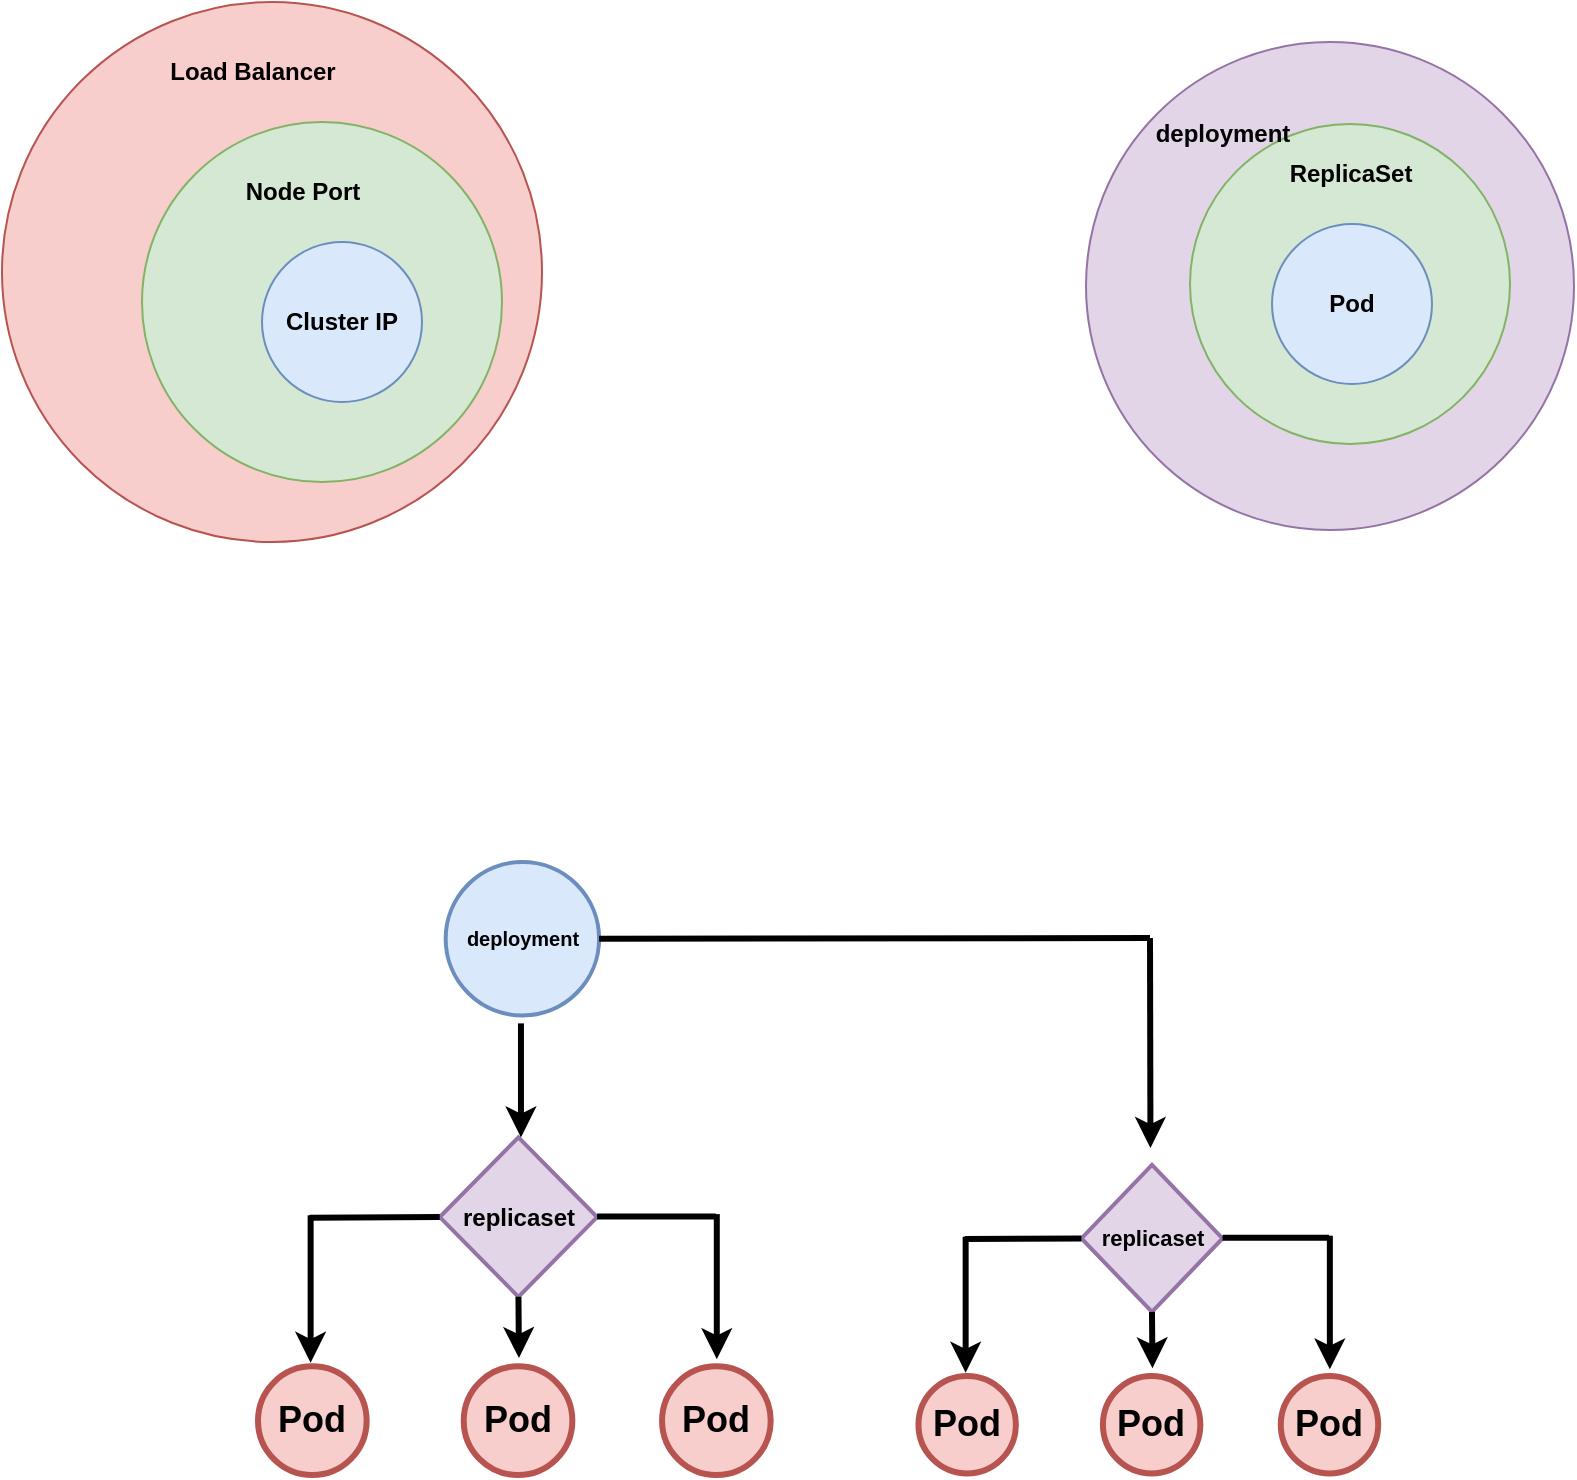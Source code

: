 <mxfile version="24.7.6">
  <diagram name="Page-1" id="rPLcQxKnwmKYAxCcPPqL">
    <mxGraphModel dx="1477" dy="-463" grid="0" gridSize="10" guides="1" tooltips="1" connect="1" arrows="1" fold="1" page="1" pageScale="1" pageWidth="850" pageHeight="1100" math="0" shadow="0">
      <root>
        <mxCell id="0" />
        <mxCell id="1" parent="0" />
        <mxCell id="7WoqqL8MU9E2NCYf5LLM-30" value="" style="group" parent="1" vertex="1" connectable="0">
          <mxGeometry x="20" y="1150" width="270" height="270" as="geometry" />
        </mxCell>
        <mxCell id="7WoqqL8MU9E2NCYf5LLM-28" value="" style="ellipse;whiteSpace=wrap;html=1;aspect=fixed;fillColor=#f8cecc;strokeColor=#b85450;" parent="7WoqqL8MU9E2NCYf5LLM-30" vertex="1">
          <mxGeometry width="270" height="270" as="geometry" />
        </mxCell>
        <mxCell id="7WoqqL8MU9E2NCYf5LLM-26" value="" style="ellipse;whiteSpace=wrap;html=1;aspect=fixed;fillColor=#d5e8d4;strokeColor=#82b366;" parent="7WoqqL8MU9E2NCYf5LLM-30" vertex="1">
          <mxGeometry x="70" y="60" width="180" height="180" as="geometry" />
        </mxCell>
        <mxCell id="7WoqqL8MU9E2NCYf5LLM-25" value="&lt;b&gt;Cluster IP&lt;/b&gt;" style="ellipse;whiteSpace=wrap;html=1;aspect=fixed;fillColor=#dae8fc;strokeColor=#6c8ebf;" parent="7WoqqL8MU9E2NCYf5LLM-30" vertex="1">
          <mxGeometry x="130" y="120" width="80" height="80" as="geometry" />
        </mxCell>
        <mxCell id="7WoqqL8MU9E2NCYf5LLM-27" value="&lt;b&gt;Node Port&lt;/b&gt;" style="text;html=1;align=center;verticalAlign=middle;resizable=0;points=[];autosize=1;strokeColor=none;fillColor=none;" parent="7WoqqL8MU9E2NCYf5LLM-30" vertex="1">
          <mxGeometry x="110" y="80" width="80" height="30" as="geometry" />
        </mxCell>
        <mxCell id="7WoqqL8MU9E2NCYf5LLM-29" value="&lt;b&gt;Load Balancer&lt;/b&gt;" style="text;html=1;align=center;verticalAlign=middle;resizable=0;points=[];autosize=1;strokeColor=none;fillColor=none;" parent="7WoqqL8MU9E2NCYf5LLM-30" vertex="1">
          <mxGeometry x="70" y="20" width="110" height="30" as="geometry" />
        </mxCell>
        <mxCell id="gVt-e7USz2jDWSjKCuRl-6" value="" style="group" parent="1" vertex="1" connectable="0">
          <mxGeometry x="565" y="1181" width="241" height="233" as="geometry" />
        </mxCell>
        <mxCell id="gVt-e7USz2jDWSjKCuRl-4" value="" style="ellipse;whiteSpace=wrap;html=1;aspect=fixed;fillColor=#e1d5e7;strokeColor=#9673a6;" parent="gVt-e7USz2jDWSjKCuRl-6" vertex="1">
          <mxGeometry x="-3" y="-11" width="244" height="244" as="geometry" />
        </mxCell>
        <mxCell id="gVt-e7USz2jDWSjKCuRl-2" value="" style="ellipse;whiteSpace=wrap;html=1;aspect=fixed;fillColor=#d5e8d4;strokeColor=#82b366;" parent="gVt-e7USz2jDWSjKCuRl-6" vertex="1">
          <mxGeometry x="49" y="30" width="160" height="160" as="geometry" />
        </mxCell>
        <mxCell id="gVt-e7USz2jDWSjKCuRl-1" value="&lt;b&gt;Pod&lt;/b&gt;" style="ellipse;whiteSpace=wrap;html=1;aspect=fixed;fillColor=#dae8fc;strokeColor=#6c8ebf;" parent="gVt-e7USz2jDWSjKCuRl-6" vertex="1">
          <mxGeometry x="90" y="80" width="80" height="80" as="geometry" />
        </mxCell>
        <mxCell id="gVt-e7USz2jDWSjKCuRl-3" value="&lt;b&gt;ReplicaSet&lt;/b&gt;" style="text;html=1;align=center;verticalAlign=middle;resizable=0;points=[];autosize=1;strokeColor=none;fillColor=none;" parent="gVt-e7USz2jDWSjKCuRl-6" vertex="1">
          <mxGeometry x="89" y="40" width="80" height="30" as="geometry" />
        </mxCell>
        <mxCell id="gVt-e7USz2jDWSjKCuRl-5" value="&lt;b&gt;deployment&lt;/b&gt;" style="text;html=1;align=center;verticalAlign=middle;resizable=0;points=[];autosize=1;strokeColor=none;fillColor=none;" parent="gVt-e7USz2jDWSjKCuRl-6" vertex="1">
          <mxGeometry x="20" y="20" width="90" height="30" as="geometry" />
        </mxCell>
        <mxCell id="q1VbxSBvF2cE59NUzl35-35" value="" style="group" vertex="1" connectable="0" parent="1">
          <mxGeometry x="148.003" y="1580" width="560.093" height="306.498" as="geometry" />
        </mxCell>
        <mxCell id="q1VbxSBvF2cE59NUzl35-2" value="&lt;b&gt;&lt;font style=&quot;font-size: 12px;&quot;&gt;replicaset&lt;/font&gt;&lt;/b&gt;" style="rhombus;whiteSpace=wrap;html=1;strokeWidth=2;fillColor=#e1d5e7;strokeColor=#9673a6;" vertex="1" parent="q1VbxSBvF2cE59NUzl35-35">
          <mxGeometry x="90.889" y="137.689" width="78.656" height="79.728" as="geometry" />
        </mxCell>
        <mxCell id="q1VbxSBvF2cE59NUzl35-34" value="" style="group" vertex="1" connectable="0" parent="q1VbxSBvF2cE59NUzl35-35">
          <mxGeometry y="176.054" width="256.346" height="130.443" as="geometry" />
        </mxCell>
        <mxCell id="q1VbxSBvF2cE59NUzl35-4" value="&lt;font style=&quot;font-size: 18px;&quot;&gt;&lt;b&gt;Pod&lt;/b&gt;&lt;/font&gt;" style="ellipse;whiteSpace=wrap;html=1;aspect=fixed;strokeWidth=3;fillColor=#f8cecc;strokeColor=#b85450;" vertex="1" parent="q1VbxSBvF2cE59NUzl35-34">
          <mxGeometry y="76.131" width="54.312" height="54.312" as="geometry" />
        </mxCell>
        <mxCell id="q1VbxSBvF2cE59NUzl35-5" value="&lt;font style=&quot;font-size: 18px;&quot;&gt;&lt;b&gt;Pod&lt;/b&gt;&lt;/font&gt;" style="ellipse;whiteSpace=wrap;html=1;aspect=fixed;strokeWidth=3;fillColor=#f8cecc;strokeColor=#b85450;" vertex="1" parent="q1VbxSBvF2cE59NUzl35-34">
          <mxGeometry x="102.858" y="76.131" width="54.312" height="54.312" as="geometry" />
        </mxCell>
        <mxCell id="q1VbxSBvF2cE59NUzl35-6" value="&lt;font style=&quot;font-size: 18px;&quot;&gt;&lt;b&gt;Pod&lt;/b&gt;&lt;/font&gt;" style="ellipse;whiteSpace=wrap;html=1;aspect=fixed;strokeWidth=3;fillColor=#f8cecc;strokeColor=#b85450;" vertex="1" parent="q1VbxSBvF2cE59NUzl35-34">
          <mxGeometry x="202.033" y="76.131" width="54.312" height="54.312" as="geometry" />
        </mxCell>
        <mxCell id="q1VbxSBvF2cE59NUzl35-7" value="" style="endArrow=classic;html=1;rounded=0;strokeWidth=3;" edge="1" parent="q1VbxSBvF2cE59NUzl35-34">
          <mxGeometry width="50" height="50" relative="1" as="geometry">
            <mxPoint x="26.306" y="0.599" as="sourcePoint" />
            <mxPoint x="26.306" y="74.332" as="targetPoint" />
          </mxGeometry>
        </mxCell>
        <mxCell id="q1VbxSBvF2cE59NUzl35-8" value="" style="endArrow=classic;html=1;rounded=0;strokeWidth=3;" edge="1" parent="q1VbxSBvF2cE59NUzl35-34">
          <mxGeometry width="50" height="50" relative="1" as="geometry">
            <mxPoint x="229.392" as="sourcePoint" />
            <mxPoint x="229.392" y="72.534" as="targetPoint" />
            <Array as="points">
              <mxPoint x="229.392" y="26.376" />
              <mxPoint x="229.392" y="57.548" />
            </Array>
          </mxGeometry>
        </mxCell>
        <mxCell id="q1VbxSBvF2cE59NUzl35-9" value="" style="endArrow=classic;html=1;rounded=0;strokeWidth=3;exitX=0.5;exitY=1;exitDx=0;exitDy=0;" edge="1" parent="q1VbxSBvF2cE59NUzl35-34" source="q1VbxSBvF2cE59NUzl35-2">
          <mxGeometry width="50" height="50" relative="1" as="geometry">
            <mxPoint x="128.901" y="45.559" as="sourcePoint" />
            <mxPoint x="130.48" y="71.935" as="targetPoint" />
          </mxGeometry>
        </mxCell>
        <mxCell id="q1VbxSBvF2cE59NUzl35-12" value="" style="endArrow=none;html=1;rounded=0;strokeWidth=3;" edge="1" parent="q1VbxSBvF2cE59NUzl35-34">
          <mxGeometry width="50" height="50" relative="1" as="geometry">
            <mxPoint x="169.545" y="1.199" as="sourcePoint" />
            <mxPoint x="228.866" y="1.199" as="targetPoint" />
          </mxGeometry>
        </mxCell>
        <mxCell id="q1VbxSBvF2cE59NUzl35-13" value="" style="endArrow=none;html=1;rounded=0;endSize=6;strokeWidth=3;entryX=0;entryY=0.5;entryDx=0;entryDy=0;" edge="1" parent="q1VbxSBvF2cE59NUzl35-34" target="q1VbxSBvF2cE59NUzl35-2">
          <mxGeometry width="50" height="50" relative="1" as="geometry">
            <mxPoint x="25.78" y="1.798" as="sourcePoint" />
            <mxPoint x="87.863" y="2.398" as="targetPoint" />
          </mxGeometry>
        </mxCell>
        <mxCell id="q1VbxSBvF2cE59NUzl35-1" value="&lt;b&gt;&lt;font style=&quot;font-size: 10px;&quot;&gt;deployment&lt;/font&gt;&lt;/b&gt;" style="ellipse;whiteSpace=wrap;html=1;aspect=fixed;fillColor=#dae8fc;strokeColor=#6c8ebf;strokeWidth=2;" vertex="1" parent="q1VbxSBvF2cE59NUzl35-35">
          <mxGeometry x="93.827" width="76.72" height="76.72" as="geometry" />
        </mxCell>
        <mxCell id="q1VbxSBvF2cE59NUzl35-19" value="&lt;b&gt;&lt;font style=&quot;font-size: 11px;&quot;&gt;replicaset&lt;/font&gt;&lt;/b&gt;" style="rhombus;whiteSpace=wrap;html=1;strokeWidth=2;fillColor=#e1d5e7;strokeColor=#9673a6;container=0;" vertex="1" parent="q1VbxSBvF2cE59NUzl35-35">
          <mxGeometry x="411.729" y="151.474" width="70.53" height="73.474" as="geometry" />
        </mxCell>
        <mxCell id="q1VbxSBvF2cE59NUzl35-20" value="&lt;font style=&quot;font-size: 18px;&quot;&gt;&lt;b&gt;Pod&lt;/b&gt;&lt;/font&gt;" style="ellipse;whiteSpace=wrap;html=1;aspect=fixed;strokeWidth=3;fillColor=#f8cecc;strokeColor=#b85450;container=0;" vertex="1" parent="q1VbxSBvF2cE59NUzl35-35">
          <mxGeometry x="330.229" y="256.99" width="48.702" height="48.702" as="geometry" />
        </mxCell>
        <mxCell id="q1VbxSBvF2cE59NUzl35-21" value="&lt;font style=&quot;font-size: 18px;&quot;&gt;&lt;b&gt;Pod&lt;/b&gt;&lt;/font&gt;" style="ellipse;whiteSpace=wrap;html=1;aspect=fixed;strokeWidth=3;fillColor=#f8cecc;strokeColor=#b85450;container=0;" vertex="1" parent="q1VbxSBvF2cE59NUzl35-35">
          <mxGeometry x="422.461" y="256.99" width="48.702" height="48.702" as="geometry" />
        </mxCell>
        <mxCell id="q1VbxSBvF2cE59NUzl35-22" value="&lt;font style=&quot;font-size: 18px;&quot;&gt;&lt;b&gt;Pod&lt;/b&gt;&lt;/font&gt;" style="ellipse;whiteSpace=wrap;html=1;aspect=fixed;strokeWidth=3;fillColor=#f8cecc;strokeColor=#b85450;container=0;" vertex="1" parent="q1VbxSBvF2cE59NUzl35-35">
          <mxGeometry x="511.391" y="256.99" width="48.702" height="48.702" as="geometry" />
        </mxCell>
        <mxCell id="q1VbxSBvF2cE59NUzl35-23" value="" style="endArrow=classic;html=1;rounded=0;strokeWidth=3;" edge="1" parent="q1VbxSBvF2cE59NUzl35-35">
          <mxGeometry width="50" height="50" relative="1" as="geometry">
            <mxPoint x="353.818" y="187.382" as="sourcePoint" />
            <mxPoint x="353.818" y="255.332" as="targetPoint" />
          </mxGeometry>
        </mxCell>
        <mxCell id="q1VbxSBvF2cE59NUzl35-24" value="" style="endArrow=classic;html=1;rounded=0;strokeWidth=3;" edge="1" parent="q1VbxSBvF2cE59NUzl35-35">
          <mxGeometry width="50" height="50" relative="1" as="geometry">
            <mxPoint x="535.923" y="186.83" as="sourcePoint" />
            <mxPoint x="535.923" y="253.675" as="targetPoint" />
            <Array as="points">
              <mxPoint x="535.923" y="211.137" />
              <mxPoint x="535.923" y="239.864" />
            </Array>
          </mxGeometry>
        </mxCell>
        <mxCell id="q1VbxSBvF2cE59NUzl35-25" value="" style="endArrow=classic;html=1;rounded=0;strokeWidth=3;exitX=0.5;exitY=1;exitDx=0;exitDy=0;" edge="1" parent="q1VbxSBvF2cE59NUzl35-35" source="q1VbxSBvF2cE59NUzl35-19">
          <mxGeometry width="50" height="50" relative="1" as="geometry">
            <mxPoint x="445.814" y="228.815" as="sourcePoint" />
            <mxPoint x="447.23" y="253.122" as="targetPoint" />
          </mxGeometry>
        </mxCell>
        <mxCell id="q1VbxSBvF2cE59NUzl35-26" value="" style="endArrow=none;html=1;rounded=0;strokeWidth=3;" edge="1" parent="q1VbxSBvF2cE59NUzl35-35">
          <mxGeometry width="50" height="50" relative="1" as="geometry">
            <mxPoint x="482.259" y="187.935" as="sourcePoint" />
            <mxPoint x="535.452" y="187.935" as="targetPoint" />
          </mxGeometry>
        </mxCell>
        <mxCell id="q1VbxSBvF2cE59NUzl35-27" value="" style="endArrow=none;html=1;rounded=0;endSize=6;strokeWidth=3;entryX=0;entryY=0.5;entryDx=0;entryDy=0;" edge="1" parent="q1VbxSBvF2cE59NUzl35-35" target="q1VbxSBvF2cE59NUzl35-19">
          <mxGeometry width="50" height="50" relative="1" as="geometry">
            <mxPoint x="353.346" y="188.487" as="sourcePoint" />
            <mxPoint x="409.016" y="189.04" as="targetPoint" />
          </mxGeometry>
        </mxCell>
        <mxCell id="q1VbxSBvF2cE59NUzl35-28" value="" style="endArrow=classic;html=1;rounded=0;strokeWidth=3;" edge="1" parent="q1VbxSBvF2cE59NUzl35-35">
          <mxGeometry width="50" height="50" relative="1" as="geometry">
            <mxPoint x="131.477" y="80.69" as="sourcePoint" />
            <mxPoint x="131.477" y="137.69" as="targetPoint" />
          </mxGeometry>
        </mxCell>
        <mxCell id="q1VbxSBvF2cE59NUzl35-30" value="" style="endArrow=none;html=1;rounded=0;strokeWidth=3;exitX=1;exitY=0.5;exitDx=0;exitDy=0;" edge="1" parent="q1VbxSBvF2cE59NUzl35-35" source="q1VbxSBvF2cE59NUzl35-1">
          <mxGeometry width="50" height="50" relative="1" as="geometry">
            <mxPoint x="288.227" y="87" as="sourcePoint" />
            <mxPoint x="445.997" y="38" as="targetPoint" />
          </mxGeometry>
        </mxCell>
        <mxCell id="q1VbxSBvF2cE59NUzl35-31" value="" style="endArrow=classic;html=1;rounded=0;strokeWidth=3;" edge="1" parent="q1VbxSBvF2cE59NUzl35-35">
          <mxGeometry width="50" height="50" relative="1" as="geometry">
            <mxPoint x="445.997" y="38" as="sourcePoint" />
            <mxPoint x="446.227" y="143" as="targetPoint" />
          </mxGeometry>
        </mxCell>
      </root>
    </mxGraphModel>
  </diagram>
</mxfile>
